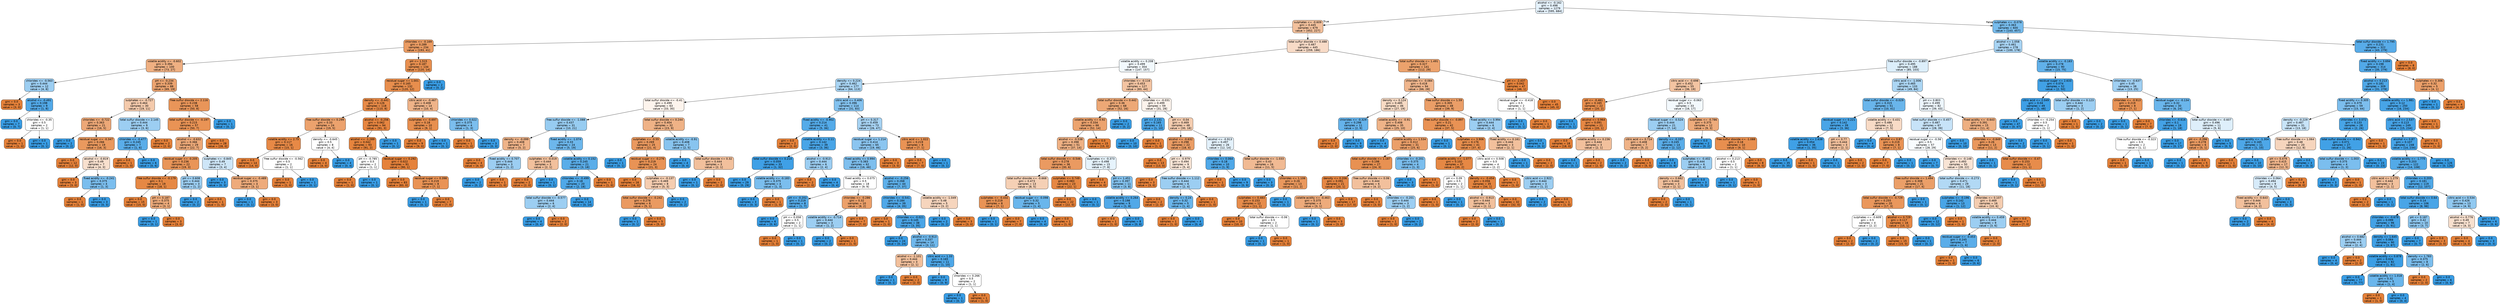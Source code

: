 digraph Tree {
node [shape=box, style="filled, rounded", color="black", fontname=helvetica] ;
edge [fontname=helvetica] ;
0 [label="alcohol <= -0.162\ngini = 0.498\nsamples = 1279\nvalue = [595, 684]", fillcolor="#e5f2fc"] ;
1 [label="sulphates <= -0.609\ngini = 0.445\nsamples = 679\nvalue = [452, 227]", fillcolor="#f2c09c"] ;
0 -> 1 [labeldistance=2.5, labelangle=45, headlabel="True"] ;
2 [label="chlorides <= -0.169\ngini = 0.289\nsamples = 234\nvalue = [193, 41]", fillcolor="#eb9c63"] ;
1 -> 2 ;
3 [label="volatile acidity <= -0.602\ngini = 0.394\nsamples = 100\nvalue = [73, 27]", fillcolor="#efb082"] ;
2 -> 3 ;
4 [label="chlorides <= -0.563\ngini = 0.444\nsamples = 12\nvalue = [4, 8]", fillcolor="#9ccef2"] ;
3 -> 4 ;
5 [label="gini = 0.0\nsamples = 3\nvalue = [3, 0]", fillcolor="#e58139"] ;
4 -> 5 ;
6 [label="alcohol <= -0.491\ngini = 0.198\nsamples = 9\nvalue = [1, 8]", fillcolor="#52a9e8"] ;
4 -> 6 ;
7 [label="gini = 0.0\nsamples = 7\nvalue = [0, 7]", fillcolor="#399de5"] ;
6 -> 7 ;
8 [label="chlorides <= -0.35\ngini = 0.5\nsamples = 2\nvalue = [1, 1]", fillcolor="#ffffff"] ;
6 -> 8 ;
9 [label="gini = 0.0\nsamples = 1\nvalue = [1, 0]", fillcolor="#e58139"] ;
8 -> 9 ;
10 [label="gini = 0.0\nsamples = 1\nvalue = [0, 1]", fillcolor="#399de5"] ;
8 -> 10 ;
11 [label="pH <= -0.234\ngini = 0.339\nsamples = 88\nvalue = [69, 19]", fillcolor="#eca470"] ;
3 -> 11 ;
12 [label="sulphates <= -0.727\ngini = 0.464\nsamples = 30\nvalue = [19, 11]", fillcolor="#f4caac"] ;
11 -> 12 ;
13 [label="chlorides <= -0.722\ngini = 0.363\nsamples = 21\nvalue = [16, 5]", fillcolor="#eda877"] ;
12 -> 13 ;
14 [label="gini = 0.0\nsamples = 2\nvalue = [0, 2]", fillcolor="#399de5"] ;
13 -> 14 ;
15 [label="residual sugar <= -0.347\ngini = 0.266\nsamples = 19\nvalue = [16, 3]", fillcolor="#ea995e"] ;
13 -> 15 ;
16 [label="gini = 0.0\nsamples = 12\nvalue = [12, 0]", fillcolor="#e58139"] ;
15 -> 16 ;
17 [label="alcohol <= -0.819\ngini = 0.49\nsamples = 7\nvalue = [4, 3]", fillcolor="#f8e0ce"] ;
15 -> 17 ;
18 [label="gini = 0.0\nsamples = 3\nvalue = [3, 0]", fillcolor="#e58139"] ;
17 -> 18 ;
19 [label="fixed acidity <= -0.241\ngini = 0.375\nsamples = 4\nvalue = [1, 3]", fillcolor="#7bbeee"] ;
17 -> 19 ;
20 [label="gini = 0.0\nsamples = 1\nvalue = [1, 0]", fillcolor="#e58139"] ;
19 -> 20 ;
21 [label="gini = 0.0\nsamples = 3\nvalue = [0, 3]", fillcolor="#399de5"] ;
19 -> 21 ;
22 [label="total sulfur dioxide <= 2.145\ngini = 0.444\nsamples = 9\nvalue = [3, 6]", fillcolor="#9ccef2"] ;
12 -> 22 ;
23 [label="chlorides <= -0.477\ngini = 0.245\nsamples = 7\nvalue = [1, 6]", fillcolor="#5aade9"] ;
22 -> 23 ;
24 [label="gini = 0.0\nsamples = 1\nvalue = [1, 0]", fillcolor="#e58139"] ;
23 -> 24 ;
25 [label="gini = 0.0\nsamples = 6\nvalue = [0, 6]", fillcolor="#399de5"] ;
23 -> 25 ;
26 [label="gini = 0.0\nsamples = 2\nvalue = [2, 0]", fillcolor="#e58139"] ;
22 -> 26 ;
27 [label="free sulfur dioxide <= 2.116\ngini = 0.238\nsamples = 58\nvalue = [50, 8]", fillcolor="#e99559"] ;
11 -> 27 ;
28 [label="total sulfur dioxide <= -0.197\ngini = 0.215\nsamples = 57\nvalue = [50, 7]", fillcolor="#e99355"] ;
27 -> 28 ;
29 [label="alcohol <= -0.632\ngini = 0.366\nsamples = 29\nvalue = [22, 7]", fillcolor="#eda978"] ;
28 -> 29 ;
30 [label="residual sugar <= -0.205\ngini = 0.236\nsamples = 22\nvalue = [19, 3]", fillcolor="#e99558"] ;
29 -> 30 ;
31 [label="free sulfur dioxide <= -0.179\ngini = 0.1\nsamples = 19\nvalue = [18, 1]", fillcolor="#e68844"] ;
30 -> 31 ;
32 [label="gini = 0.0\nsamples = 15\nvalue = [15, 0]", fillcolor="#e58139"] ;
31 -> 32 ;
33 [label="pH <= 0.187\ngini = 0.375\nsamples = 4\nvalue = [3, 1]", fillcolor="#eeab7b"] ;
31 -> 33 ;
34 [label="gini = 0.0\nsamples = 1\nvalue = [0, 1]", fillcolor="#399de5"] ;
33 -> 34 ;
35 [label="gini = 0.0\nsamples = 3\nvalue = [3, 0]", fillcolor="#e58139"] ;
33 -> 35 ;
36 [label="pH <= 0.608\ngini = 0.444\nsamples = 3\nvalue = [1, 2]", fillcolor="#9ccef2"] ;
30 -> 36 ;
37 [label="gini = 0.0\nsamples = 2\nvalue = [0, 2]", fillcolor="#399de5"] ;
36 -> 37 ;
38 [label="gini = 0.0\nsamples = 1\nvalue = [1, 0]", fillcolor="#e58139"] ;
36 -> 38 ;
39 [label="sulphates <= -0.845\ngini = 0.49\nsamples = 7\nvalue = [3, 4]", fillcolor="#cee6f8"] ;
29 -> 39 ;
40 [label="gini = 0.0\nsamples = 3\nvalue = [0, 3]", fillcolor="#399de5"] ;
39 -> 40 ;
41 [label="residual sugar <= -0.489\ngini = 0.375\nsamples = 4\nvalue = [3, 1]", fillcolor="#eeab7b"] ;
39 -> 41 ;
42 [label="gini = 0.0\nsamples = 1\nvalue = [0, 1]", fillcolor="#399de5"] ;
41 -> 42 ;
43 [label="gini = 0.0\nsamples = 3\nvalue = [3, 0]", fillcolor="#e58139"] ;
41 -> 43 ;
44 [label="gini = 0.0\nsamples = 28\nvalue = [28, 0]", fillcolor="#e58139"] ;
28 -> 44 ;
45 [label="gini = 0.0\nsamples = 1\nvalue = [0, 1]", fillcolor="#399de5"] ;
27 -> 45 ;
46 [label="pH <= 1.515\ngini = 0.187\nsamples = 134\nvalue = [120, 14]", fillcolor="#e89050"] ;
2 -> 46 ;
47 [label="residual sugar <= 1.001\ngini = 0.165\nsamples = 132\nvalue = [120, 12]", fillcolor="#e88e4d"] ;
46 -> 47 ;
48 [label="density <= -0.441\ngini = 0.126\nsamples = 118\nvalue = [110, 8]", fillcolor="#e78a47"] ;
47 -> 48 ;
49 [label="free sulfur dioxide <= 0.299\ngini = 0.33\nsamples = 24\nvalue = [19, 5]", fillcolor="#eca26d"] ;
48 -> 49 ;
50 [label="volatile acidity <= 2.75\ngini = 0.117\nsamples = 16\nvalue = [15, 1]", fillcolor="#e78946"] ;
49 -> 50 ;
51 [label="gini = 0.0\nsamples = 14\nvalue = [14, 0]", fillcolor="#e58139"] ;
50 -> 51 ;
52 [label="free sulfur dioxide <= -0.562\ngini = 0.5\nsamples = 2\nvalue = [1, 1]", fillcolor="#ffffff"] ;
50 -> 52 ;
53 [label="gini = 0.0\nsamples = 1\nvalue = [1, 0]", fillcolor="#e58139"] ;
52 -> 53 ;
54 [label="gini = 0.0\nsamples = 1\nvalue = [0, 1]", fillcolor="#399de5"] ;
52 -> 54 ;
55 [label="density <= -0.645\ngini = 0.5\nsamples = 8\nvalue = [4, 4]", fillcolor="#ffffff"] ;
49 -> 55 ;
56 [label="gini = 0.0\nsamples = 4\nvalue = [4, 0]", fillcolor="#e58139"] ;
55 -> 56 ;
57 [label="gini = 0.0\nsamples = 4\nvalue = [0, 4]", fillcolor="#399de5"] ;
55 -> 57 ;
58 [label="alcohol <= -0.256\ngini = 0.062\nsamples = 94\nvalue = [91, 3]", fillcolor="#e68540"] ;
48 -> 58 ;
59 [label="alcohol <= -1.289\ngini = 0.042\nsamples = 93\nvalue = [91, 2]", fillcolor="#e6843d"] ;
58 -> 59 ;
60 [label="pH <= -0.785\ngini = 0.5\nsamples = 2\nvalue = [1, 1]", fillcolor="#ffffff"] ;
59 -> 60 ;
61 [label="gini = 0.0\nsamples = 1\nvalue = [1, 0]", fillcolor="#e58139"] ;
60 -> 61 ;
62 [label="gini = 0.0\nsamples = 1\nvalue = [0, 1]", fillcolor="#399de5"] ;
60 -> 62 ;
63 [label="residual sugar <= 0.292\ngini = 0.022\nsamples = 91\nvalue = [90, 1]", fillcolor="#e5823b"] ;
59 -> 63 ;
64 [label="gini = 0.0\nsamples = 83\nvalue = [83, 0]", fillcolor="#e58139"] ;
63 -> 64 ;
65 [label="residual sugar <= 0.398\ngini = 0.219\nsamples = 8\nvalue = [7, 1]", fillcolor="#e99355"] ;
63 -> 65 ;
66 [label="gini = 0.0\nsamples = 1\nvalue = [0, 1]", fillcolor="#399de5"] ;
65 -> 66 ;
67 [label="gini = 0.0\nsamples = 7\nvalue = [7, 0]", fillcolor="#e58139"] ;
65 -> 67 ;
68 [label="gini = 0.0\nsamples = 1\nvalue = [0, 1]", fillcolor="#399de5"] ;
58 -> 68 ;
69 [label="citric acid <= -0.467\ngini = 0.408\nsamples = 14\nvalue = [10, 4]", fillcolor="#efb388"] ;
47 -> 69 ;
70 [label="sulphates <= -0.697\ngini = 0.18\nsamples = 10\nvalue = [9, 1]", fillcolor="#e88f4f"] ;
69 -> 70 ;
71 [label="gini = 0.0\nsamples = 9\nvalue = [9, 0]", fillcolor="#e58139"] ;
70 -> 71 ;
72 [label="gini = 0.0\nsamples = 1\nvalue = [0, 1]", fillcolor="#399de5"] ;
70 -> 72 ;
73 [label="chlorides <= 0.022\ngini = 0.375\nsamples = 4\nvalue = [1, 3]", fillcolor="#7bbeee"] ;
69 -> 73 ;
74 [label="gini = 0.0\nsamples = 1\nvalue = [1, 0]", fillcolor="#e58139"] ;
73 -> 74 ;
75 [label="gini = 0.0\nsamples = 3\nvalue = [0, 3]", fillcolor="#399de5"] ;
73 -> 75 ;
76 [label="gini = 0.0\nsamples = 2\nvalue = [0, 2]", fillcolor="#399de5"] ;
46 -> 76 ;
77 [label="total sulfur dioxide <= 0.488\ngini = 0.487\nsamples = 445\nvalue = [259, 186]", fillcolor="#f8dbc7"] ;
1 -> 77 ;
78 [label="volatile acidity <= 0.208\ngini = 0.499\nsamples = 304\nvalue = [147, 157]", fillcolor="#f2f9fd"] ;
77 -> 78 ;
79 [label="density <= 0.224\ngini = 0.462\nsamples = 177\nvalue = [64, 113]", fillcolor="#a9d5f4"] ;
78 -> 79 ;
80 [label="total sulfur dioxide <= -0.41\ngini = 0.499\nsamples = 63\nvalue = [33, 30]", fillcolor="#fdf4ed"] ;
79 -> 80 ;
81 [label="free sulfur dioxide <= -1.088\ngini = 0.437\nsamples = 31\nvalue = [10, 21]", fillcolor="#97ccf1"] ;
80 -> 81 ;
82 [label="density <= -0.099\ngini = 0.408\nsamples = 7\nvalue = [5, 2]", fillcolor="#efb388"] ;
81 -> 82 ;
83 [label="gini = 0.0\nsamples = 4\nvalue = [4, 0]", fillcolor="#e58139"] ;
82 -> 83 ;
84 [label="fixed acidity <= 0.707\ngini = 0.444\nsamples = 3\nvalue = [1, 2]", fillcolor="#9ccef2"] ;
82 -> 84 ;
85 [label="gini = 0.0\nsamples = 2\nvalue = [0, 2]", fillcolor="#399de5"] ;
84 -> 85 ;
86 [label="gini = 0.0\nsamples = 1\nvalue = [1, 0]", fillcolor="#e58139"] ;
84 -> 86 ;
87 [label="fixed acidity <= -1.074\ngini = 0.33\nsamples = 24\nvalue = [5, 19]", fillcolor="#6db7ec"] ;
81 -> 87 ;
88 [label="sulphates <= -0.019\ngini = 0.444\nsamples = 3\nvalue = [2, 1]", fillcolor="#f2c09c"] ;
87 -> 88 ;
89 [label="gini = 0.0\nsamples = 2\nvalue = [2, 0]", fillcolor="#e58139"] ;
88 -> 89 ;
90 [label="gini = 0.0\nsamples = 1\nvalue = [0, 1]", fillcolor="#399de5"] ;
88 -> 90 ;
91 [label="volatile acidity <= 0.152\ngini = 0.245\nsamples = 21\nvalue = [3, 18]", fillcolor="#5aade9"] ;
87 -> 91 ;
92 [label="chlorides <= -0.499\ngini = 0.18\nsamples = 20\nvalue = [2, 18]", fillcolor="#4fa8e8"] ;
91 -> 92 ;
93 [label="total sulfur dioxide <= -0.577\ngini = 0.444\nsamples = 6\nvalue = [2, 4]", fillcolor="#9ccef2"] ;
92 -> 93 ;
94 [label="gini = 0.0\nsamples = 4\nvalue = [0, 4]", fillcolor="#399de5"] ;
93 -> 94 ;
95 [label="gini = 0.0\nsamples = 2\nvalue = [2, 0]", fillcolor="#e58139"] ;
93 -> 95 ;
96 [label="gini = 0.0\nsamples = 14\nvalue = [0, 14]", fillcolor="#399de5"] ;
92 -> 96 ;
97 [label="gini = 0.0\nsamples = 1\nvalue = [1, 0]", fillcolor="#e58139"] ;
91 -> 97 ;
98 [label="total sulfur dioxide <= 0.244\ngini = 0.404\nsamples = 32\nvalue = [23, 9]", fillcolor="#efb286"] ;
80 -> 98 ;
99 [label="sulphates <= -0.55\ngini = 0.269\nsamples = 25\nvalue = [21, 4]", fillcolor="#ea995f"] ;
98 -> 99 ;
100 [label="gini = 0.0\nsamples = 1\nvalue = [0, 1]", fillcolor="#399de5"] ;
99 -> 100 ;
101 [label="residual sugar <= -0.276\ngini = 0.219\nsamples = 24\nvalue = [21, 3]", fillcolor="#e99355"] ;
99 -> 101 ;
102 [label="gini = 0.0\nsamples = 16\nvalue = [16, 0]", fillcolor="#e58139"] ;
101 -> 102 ;
103 [label="sulphates <= -0.137\ngini = 0.469\nsamples = 8\nvalue = [5, 3]", fillcolor="#f5cdb0"] ;
101 -> 103 ;
104 [label="total sulfur dioxide <= -0.242\ngini = 0.278\nsamples = 6\nvalue = [5, 1]", fillcolor="#ea9a61"] ;
103 -> 104 ;
105 [label="gini = 0.0\nsamples = 1\nvalue = [0, 1]", fillcolor="#399de5"] ;
104 -> 105 ;
106 [label="gini = 0.0\nsamples = 5\nvalue = [5, 0]", fillcolor="#e58139"] ;
104 -> 106 ;
107 [label="gini = 0.0\nsamples = 2\nvalue = [0, 2]", fillcolor="#399de5"] ;
103 -> 107 ;
108 [label="volatile acidity <= -0.91\ngini = 0.408\nsamples = 7\nvalue = [2, 5]", fillcolor="#88c4ef"] ;
98 -> 108 ;
109 [label="gini = 0.0\nsamples = 4\nvalue = [0, 4]", fillcolor="#399de5"] ;
108 -> 109 ;
110 [label="total sulfur dioxide <= 0.32\ngini = 0.444\nsamples = 3\nvalue = [2, 1]", fillcolor="#f2c09c"] ;
108 -> 110 ;
111 [label="gini = 0.0\nsamples = 1\nvalue = [0, 1]", fillcolor="#399de5"] ;
110 -> 111 ;
112 [label="gini = 0.0\nsamples = 2\nvalue = [2, 0]", fillcolor="#e58139"] ;
110 -> 112 ;
113 [label="citric acid <= 0.406\ngini = 0.396\nsamples = 114\nvalue = [31, 83]", fillcolor="#83c2ef"] ;
79 -> 113 ;
114 [label="fixed acidity <= -0.902\ngini = 0.214\nsamples = 41\nvalue = [5, 36]", fillcolor="#54abe9"] ;
113 -> 114 ;
115 [label="gini = 0.0\nsamples = 2\nvalue = [2, 0]", fillcolor="#e58139"] ;
114 -> 115 ;
116 [label="volatile acidity <= 0.11\ngini = 0.142\nsamples = 39\nvalue = [3, 36]", fillcolor="#49a5e7"] ;
114 -> 116 ;
117 [label="total sulfur dioxide <= 0.214\ngini = 0.059\nsamples = 33\nvalue = [1, 32]", fillcolor="#3fa0e6"] ;
116 -> 117 ;
118 [label="gini = 0.0\nsamples = 29\nvalue = [0, 29]", fillcolor="#399de5"] ;
117 -> 118 ;
119 [label="volatile acidity <= -0.183\ngini = 0.375\nsamples = 4\nvalue = [1, 3]", fillcolor="#7bbeee"] ;
117 -> 119 ;
120 [label="gini = 0.0\nsamples = 3\nvalue = [0, 3]", fillcolor="#399de5"] ;
119 -> 120 ;
121 [label="gini = 0.0\nsamples = 1\nvalue = [1, 0]", fillcolor="#e58139"] ;
119 -> 121 ;
122 [label="alcohol <= -0.913\ngini = 0.444\nsamples = 6\nvalue = [2, 4]", fillcolor="#9ccef2"] ;
116 -> 122 ;
123 [label="gini = 0.0\nsamples = 2\nvalue = [2, 0]", fillcolor="#e58139"] ;
122 -> 123 ;
124 [label="gini = 0.0\nsamples = 4\nvalue = [0, 4]", fillcolor="#399de5"] ;
122 -> 124 ;
125 [label="pH <= 0.317\ngini = 0.459\nsamples = 73\nvalue = [26, 47]", fillcolor="#a7d3f3"] ;
113 -> 125 ;
126 [label="residual sugar <= 1.214\ngini = 0.414\nsamples = 65\nvalue = [19, 46]", fillcolor="#8bc5f0"] ;
125 -> 126 ;
127 [label="fixed acidity <= 0.994\ngini = 0.383\nsamples = 62\nvalue = [16, 46]", fillcolor="#7ebfee"] ;
126 -> 127 ;
128 [label="fixed acidity <= 0.075\ngini = 0.5\nsamples = 18\nvalue = [9, 9]", fillcolor="#ffffff"] ;
127 -> 128 ;
129 [label="pH <= -0.202\ngini = 0.219\nsamples = 8\nvalue = [1, 7]", fillcolor="#55abe9"] ;
128 -> 129 ;
130 [label="gini = 0.0\nsamples = 6\nvalue = [0, 6]", fillcolor="#399de5"] ;
129 -> 130 ;
131 [label="pH <= 0.058\ngini = 0.5\nsamples = 2\nvalue = [1, 1]", fillcolor="#ffffff"] ;
129 -> 131 ;
132 [label="gini = 0.0\nsamples = 1\nvalue = [1, 0]", fillcolor="#e58139"] ;
131 -> 132 ;
133 [label="gini = 0.0\nsamples = 1\nvalue = [0, 1]", fillcolor="#399de5"] ;
131 -> 133 ;
134 [label="chlorides <= -0.286\ngini = 0.32\nsamples = 10\nvalue = [8, 2]", fillcolor="#eca06a"] ;
128 -> 134 ;
135 [label="volatile acidity <= -0.714\ngini = 0.444\nsamples = 3\nvalue = [1, 2]", fillcolor="#9ccef2"] ;
134 -> 135 ;
136 [label="gini = 0.0\nsamples = 2\nvalue = [0, 2]", fillcolor="#399de5"] ;
135 -> 136 ;
137 [label="gini = 0.0\nsamples = 1\nvalue = [1, 0]", fillcolor="#e58139"] ;
135 -> 137 ;
138 [label="gini = 0.0\nsamples = 7\nvalue = [7, 0]", fillcolor="#e58139"] ;
134 -> 138 ;
139 [label="alcohol <= -0.256\ngini = 0.268\nsamples = 44\nvalue = [7, 37]", fillcolor="#5eb0ea"] ;
127 -> 139 ;
140 [label="chlorides <= -0.541\ngini = 0.184\nsamples = 39\nvalue = [4, 35]", fillcolor="#50a8e8"] ;
139 -> 140 ;
141 [label="gini = 0.0\nsamples = 1\nvalue = [1, 0]", fillcolor="#e58139"] ;
140 -> 141 ;
142 [label="chlorides <= -0.021\ngini = 0.145\nsamples = 38\nvalue = [3, 35]", fillcolor="#4aa5e7"] ;
140 -> 142 ;
143 [label="gini = 0.0\nsamples = 24\nvalue = [0, 24]", fillcolor="#399de5"] ;
142 -> 143 ;
144 [label="alcohol <= -0.913\ngini = 0.337\nsamples = 14\nvalue = [3, 11]", fillcolor="#6fb8ec"] ;
142 -> 144 ;
145 [label="alcohol <= -1.101\ngini = 0.444\nsamples = 3\nvalue = [2, 1]", fillcolor="#f2c09c"] ;
144 -> 145 ;
146 [label="gini = 0.0\nsamples = 1\nvalue = [0, 1]", fillcolor="#399de5"] ;
145 -> 146 ;
147 [label="gini = 0.0\nsamples = 2\nvalue = [2, 0]", fillcolor="#e58139"] ;
145 -> 147 ;
148 [label="citric acid <= 1.33\ngini = 0.165\nsamples = 11\nvalue = [1, 10]", fillcolor="#4da7e8"] ;
144 -> 148 ;
149 [label="gini = 0.0\nsamples = 9\nvalue = [0, 9]", fillcolor="#399de5"] ;
148 -> 149 ;
150 [label="chlorides <= 0.266\ngini = 0.5\nsamples = 2\nvalue = [1, 1]", fillcolor="#ffffff"] ;
148 -> 150 ;
151 [label="gini = 0.0\nsamples = 1\nvalue = [0, 1]", fillcolor="#399de5"] ;
150 -> 151 ;
152 [label="gini = 0.0\nsamples = 1\nvalue = [1, 0]", fillcolor="#e58139"] ;
150 -> 152 ;
153 [label="volatile acidity <= -1.049\ngini = 0.48\nsamples = 5\nvalue = [3, 2]", fillcolor="#f6d5bd"] ;
139 -> 153 ;
154 [label="gini = 0.0\nsamples = 2\nvalue = [0, 2]", fillcolor="#399de5"] ;
153 -> 154 ;
155 [label="gini = 0.0\nsamples = 3\nvalue = [3, 0]", fillcolor="#e58139"] ;
153 -> 155 ;
156 [label="gini = 0.0\nsamples = 3\nvalue = [3, 0]", fillcolor="#e58139"] ;
126 -> 156 ;
157 [label="citric acid <= 1.022\ngini = 0.219\nsamples = 8\nvalue = [7, 1]", fillcolor="#e99355"] ;
125 -> 157 ;
158 [label="gini = 0.0\nsamples = 7\nvalue = [7, 0]", fillcolor="#e58139"] ;
157 -> 158 ;
159 [label="gini = 0.0\nsamples = 1\nvalue = [0, 1]", fillcolor="#399de5"] ;
157 -> 159 ;
160 [label="chlorides <= -0.116\ngini = 0.453\nsamples = 127\nvalue = [83, 44]", fillcolor="#f3c4a2"] ;
78 -> 160 ;
161 [label="total sulfur dioxide <= 0.442\ngini = 0.36\nsamples = 68\nvalue = [52, 16]", fillcolor="#eda876"] ;
160 -> 161 ;
162 [label="volatile acidity <= 0.92\ngini = 0.334\nsamples = 66\nvalue = [52, 14]", fillcolor="#eca36e"] ;
161 -> 162 ;
163 [label="alcohol <= -0.538\ngini = 0.398\nsamples = 51\nvalue = [37, 14]", fillcolor="#efb184"] ;
162 -> 163 ;
164 [label="total sulfur dioxide <= -0.546\ngini = 0.278\nsamples = 36\nvalue = [30, 6]", fillcolor="#ea9a61"] ;
163 -> 164 ;
165 [label="total sulfur dioxide <= -0.668\ngini = 0.473\nsamples = 13\nvalue = [8, 5]", fillcolor="#f5d0b5"] ;
164 -> 165 ;
166 [label="sulphates <= -0.432\ngini = 0.219\nsamples = 8\nvalue = [7, 1]", fillcolor="#e99355"] ;
165 -> 166 ;
167 [label="gini = 0.0\nsamples = 1\nvalue = [0, 1]", fillcolor="#399de5"] ;
166 -> 167 ;
168 [label="gini = 0.0\nsamples = 7\nvalue = [7, 0]", fillcolor="#e58139"] ;
166 -> 168 ;
169 [label="residual sugar <= -0.098\ngini = 0.32\nsamples = 5\nvalue = [1, 4]", fillcolor="#6ab6ec"] ;
165 -> 169 ;
170 [label="gini = 0.0\nsamples = 4\nvalue = [0, 4]", fillcolor="#399de5"] ;
169 -> 170 ;
171 [label="gini = 0.0\nsamples = 1\nvalue = [1, 0]", fillcolor="#e58139"] ;
169 -> 171 ;
172 [label="sulphates <= 0.749\ngini = 0.083\nsamples = 23\nvalue = [22, 1]", fillcolor="#e68742"] ;
164 -> 172 ;
173 [label="gini = 0.0\nsamples = 22\nvalue = [22, 0]", fillcolor="#e58139"] ;
172 -> 173 ;
174 [label="gini = 0.0\nsamples = 1\nvalue = [0, 1]", fillcolor="#399de5"] ;
172 -> 174 ;
175 [label="sulphates <= -0.373\ngini = 0.498\nsamples = 15\nvalue = [7, 8]", fillcolor="#e6f3fc"] ;
163 -> 175 ;
176 [label="gini = 0.0\nsamples = 4\nvalue = [4, 0]", fillcolor="#e58139"] ;
175 -> 176 ;
177 [label="pH <= 1.451\ngini = 0.397\nsamples = 11\nvalue = [3, 8]", fillcolor="#83c2ef"] ;
175 -> 177 ;
178 [label="volatile acidity <= 0.264\ngini = 0.198\nsamples = 9\nvalue = [1, 8]", fillcolor="#52a9e8"] ;
177 -> 178 ;
179 [label="gini = 0.0\nsamples = 1\nvalue = [1, 0]", fillcolor="#e58139"] ;
178 -> 179 ;
180 [label="gini = 0.0\nsamples = 8\nvalue = [0, 8]", fillcolor="#399de5"] ;
178 -> 180 ;
181 [label="gini = 0.0\nsamples = 2\nvalue = [2, 0]", fillcolor="#e58139"] ;
177 -> 181 ;
182 [label="gini = 0.0\nsamples = 15\nvalue = [15, 0]", fillcolor="#e58139"] ;
162 -> 182 ;
183 [label="gini = 0.0\nsamples = 2\nvalue = [0, 2]", fillcolor="#399de5"] ;
161 -> 183 ;
184 [label="chlorides <= -0.031\ngini = 0.499\nsamples = 59\nvalue = [31, 28]", fillcolor="#fcf3ec"] ;
160 -> 184 ;
185 [label="pH <= 2.131\ngini = 0.165\nsamples = 11\nvalue = [1, 10]", fillcolor="#4da7e8"] ;
184 -> 185 ;
186 [label="gini = 0.0\nsamples = 10\nvalue = [0, 10]", fillcolor="#399de5"] ;
185 -> 186 ;
187 [label="gini = 0.0\nsamples = 1\nvalue = [1, 0]", fillcolor="#e58139"] ;
185 -> 187 ;
188 [label="pH <= -0.04\ngini = 0.469\nsamples = 48\nvalue = [30, 18]", fillcolor="#f5cdb0"] ;
184 -> 188 ;
189 [label="alcohol <= -0.632\ngini = 0.298\nsamples = 22\nvalue = [18, 4]", fillcolor="#eb9d65"] ;
188 -> 189 ;
190 [label="gini = 0.0\nsamples = 13\nvalue = [13, 0]", fillcolor="#e58139"] ;
189 -> 190 ;
191 [label="pH <= -0.979\ngini = 0.494\nsamples = 9\nvalue = [5, 4]", fillcolor="#fae6d7"] ;
189 -> 191 ;
192 [label="gini = 0.0\nsamples = 3\nvalue = [3, 0]", fillcolor="#e58139"] ;
191 -> 192 ;
193 [label="free sulfur dioxide <= 1.112\ngini = 0.444\nsamples = 6\nvalue = [2, 4]", fillcolor="#9ccef2"] ;
191 -> 193 ;
194 [label="density <= 0.24\ngini = 0.32\nsamples = 5\nvalue = [1, 4]", fillcolor="#6ab6ec"] ;
193 -> 194 ;
195 [label="gini = 0.0\nsamples = 1\nvalue = [1, 0]", fillcolor="#e58139"] ;
194 -> 195 ;
196 [label="gini = 0.0\nsamples = 4\nvalue = [0, 4]", fillcolor="#399de5"] ;
194 -> 196 ;
197 [label="gini = 0.0\nsamples = 1\nvalue = [1, 0]", fillcolor="#e58139"] ;
193 -> 197 ;
198 [label="alcohol <= -0.913\ngini = 0.497\nsamples = 26\nvalue = [12, 14]", fillcolor="#e3f1fb"] ;
188 -> 198 ;
199 [label="chlorides <= 0.064\ngini = 0.18\nsamples = 10\nvalue = [1, 9]", fillcolor="#4fa8e8"] ;
198 -> 199 ;
200 [label="gini = 0.0\nsamples = 1\nvalue = [1, 0]", fillcolor="#e58139"] ;
199 -> 200 ;
201 [label="gini = 0.0\nsamples = 9\nvalue = [0, 9]", fillcolor="#399de5"] ;
199 -> 201 ;
202 [label="total sulfur dioxide <= -1.033\ngini = 0.43\nsamples = 16\nvalue = [11, 5]", fillcolor="#f1ba93"] ;
198 -> 202 ;
203 [label="gini = 0.0\nsamples = 3\nvalue = [0, 3]", fillcolor="#399de5"] ;
202 -> 203 ;
204 [label="chlorides <= 1.106\ngini = 0.26\nsamples = 13\nvalue = [11, 2]", fillcolor="#ea985d"] ;
202 -> 204 ;
205 [label="sulphates <= 0.483\ngini = 0.153\nsamples = 12\nvalue = [11, 1]", fillcolor="#e78c4b"] ;
204 -> 205 ;
206 [label="gini = 0.0\nsamples = 10\nvalue = [10, 0]", fillcolor="#e58139"] ;
205 -> 206 ;
207 [label="total sulfur dioxide <= -0.06\ngini = 0.5\nsamples = 2\nvalue = [1, 1]", fillcolor="#ffffff"] ;
205 -> 207 ;
208 [label="gini = 0.0\nsamples = 1\nvalue = [0, 1]", fillcolor="#399de5"] ;
207 -> 208 ;
209 [label="gini = 0.0\nsamples = 1\nvalue = [1, 0]", fillcolor="#e58139"] ;
207 -> 209 ;
210 [label="gini = 0.0\nsamples = 1\nvalue = [0, 1]", fillcolor="#399de5"] ;
204 -> 210 ;
211 [label="total sulfur dioxide <= 1.491\ngini = 0.327\nsamples = 141\nvalue = [112, 29]", fillcolor="#eca26c"] ;
77 -> 211 ;
212 [label="chlorides <= -0.084\ngini = 0.418\nsamples = 94\nvalue = [66, 28]", fillcolor="#f0b68d"] ;
211 -> 212 ;
213 [label="density <= 0.124\ngini = 0.485\nsamples = 46\nvalue = [27, 19]", fillcolor="#f7dac4"] ;
212 -> 213 ;
214 [label="chlorides <= -0.329\ngini = 0.298\nsamples = 11\nvalue = [2, 9]", fillcolor="#65b3eb"] ;
213 -> 214 ;
215 [label="gini = 0.0\nsamples = 2\nvalue = [2, 0]", fillcolor="#e58139"] ;
214 -> 215 ;
216 [label="gini = 0.0\nsamples = 9\nvalue = [0, 9]", fillcolor="#399de5"] ;
214 -> 216 ;
217 [label="volatile acidity <= -0.91\ngini = 0.408\nsamples = 35\nvalue = [25, 10]", fillcolor="#efb388"] ;
213 -> 217 ;
218 [label="gini = 0.0\nsamples = 4\nvalue = [0, 4]", fillcolor="#399de5"] ;
217 -> 218 ;
219 [label="volatile acidity <= 1.534\ngini = 0.312\nsamples = 31\nvalue = [25, 6]", fillcolor="#eb9f69"] ;
217 -> 219 ;
220 [label="total sulfur dioxide <= 1.187\ngini = 0.198\nsamples = 27\nvalue = [24, 3]", fillcolor="#e89152"] ;
219 -> 220 ;
221 [label="density <= 0.206\ngini = 0.091\nsamples = 21\nvalue = [20, 1]", fillcolor="#e68743"] ;
220 -> 221 ;
222 [label="volatile acidity <= -0.463\ngini = 0.375\nsamples = 4\nvalue = [3, 1]", fillcolor="#eeab7b"] ;
221 -> 222 ;
223 [label="gini = 0.0\nsamples = 1\nvalue = [0, 1]", fillcolor="#399de5"] ;
222 -> 223 ;
224 [label="gini = 0.0\nsamples = 3\nvalue = [3, 0]", fillcolor="#e58139"] ;
222 -> 224 ;
225 [label="gini = 0.0\nsamples = 17\nvalue = [17, 0]", fillcolor="#e58139"] ;
221 -> 225 ;
226 [label="free sulfur dioxide <= 0.06\ngini = 0.444\nsamples = 6\nvalue = [4, 2]", fillcolor="#f2c09c"] ;
220 -> 226 ;
227 [label="gini = 0.0\nsamples = 3\nvalue = [3, 0]", fillcolor="#e58139"] ;
226 -> 227 ;
228 [label="chlorides <= -0.201\ngini = 0.444\nsamples = 3\nvalue = [1, 2]", fillcolor="#9ccef2"] ;
226 -> 228 ;
229 [label="gini = 0.0\nsamples = 1\nvalue = [1, 0]", fillcolor="#e58139"] ;
228 -> 229 ;
230 [label="gini = 0.0\nsamples = 2\nvalue = [0, 2]", fillcolor="#399de5"] ;
228 -> 230 ;
231 [label="chlorides <= -0.201\ngini = 0.375\nsamples = 4\nvalue = [1, 3]", fillcolor="#7bbeee"] ;
219 -> 231 ;
232 [label="gini = 0.0\nsamples = 3\nvalue = [0, 3]", fillcolor="#399de5"] ;
231 -> 232 ;
233 [label="gini = 0.0\nsamples = 1\nvalue = [1, 0]", fillcolor="#e58139"] ;
231 -> 233 ;
234 [label="free sulfur dioxide <= 1.59\ngini = 0.305\nsamples = 48\nvalue = [39, 9]", fillcolor="#eb9e67"] ;
212 -> 234 ;
235 [label="free sulfur dioxide <= -0.897\ngini = 0.21\nsamples = 42\nvalue = [37, 5]", fillcolor="#e99254"] ;
234 -> 235 ;
236 [label="gini = 0.0\nsamples = 1\nvalue = [0, 1]", fillcolor="#399de5"] ;
235 -> 236 ;
237 [label="sulphates <= 3.906\ngini = 0.176\nsamples = 41\nvalue = [37, 4]", fillcolor="#e88f4e"] ;
235 -> 237 ;
238 [label="volatile acidity <= -1.077\ngini = 0.102\nsamples = 37\nvalue = [35, 2]", fillcolor="#e68844"] ;
237 -> 238 ;
239 [label="pH <= 0.09\ngini = 0.5\nsamples = 2\nvalue = [1, 1]", fillcolor="#ffffff"] ;
238 -> 239 ;
240 [label="gini = 0.0\nsamples = 1\nvalue = [1, 0]", fillcolor="#e58139"] ;
239 -> 240 ;
241 [label="gini = 0.0\nsamples = 1\nvalue = [0, 1]", fillcolor="#399de5"] ;
239 -> 241 ;
242 [label="density <= -0.454\ngini = 0.056\nsamples = 35\nvalue = [34, 1]", fillcolor="#e6853f"] ;
238 -> 242 ;
243 [label="alcohol <= -0.913\ngini = 0.444\nsamples = 3\nvalue = [2, 1]", fillcolor="#f2c09c"] ;
242 -> 243 ;
244 [label="gini = 0.0\nsamples = 2\nvalue = [2, 0]", fillcolor="#e58139"] ;
243 -> 244 ;
245 [label="gini = 0.0\nsamples = 1\nvalue = [0, 1]", fillcolor="#399de5"] ;
243 -> 245 ;
246 [label="gini = 0.0\nsamples = 32\nvalue = [32, 0]", fillcolor="#e58139"] ;
242 -> 246 ;
247 [label="citric acid <= 0.508\ngini = 0.5\nsamples = 4\nvalue = [2, 2]", fillcolor="#ffffff"] ;
237 -> 247 ;
248 [label="gini = 0.0\nsamples = 1\nvalue = [1, 0]", fillcolor="#e58139"] ;
247 -> 248 ;
249 [label="citric acid <= 2.922\ngini = 0.444\nsamples = 3\nvalue = [1, 2]", fillcolor="#9ccef2"] ;
247 -> 249 ;
250 [label="gini = 0.0\nsamples = 2\nvalue = [0, 2]", fillcolor="#399de5"] ;
249 -> 250 ;
251 [label="gini = 0.0\nsamples = 1\nvalue = [1, 0]", fillcolor="#e58139"] ;
249 -> 251 ;
252 [label="fixed acidity <= 0.994\ngini = 0.444\nsamples = 6\nvalue = [2, 4]", fillcolor="#9ccef2"] ;
234 -> 252 ;
253 [label="fixed acidity <= 0.161\ngini = 0.444\nsamples = 3\nvalue = [2, 1]", fillcolor="#f2c09c"] ;
252 -> 253 ;
254 [label="gini = 0.0\nsamples = 1\nvalue = [0, 1]", fillcolor="#399de5"] ;
253 -> 254 ;
255 [label="gini = 0.0\nsamples = 2\nvalue = [2, 0]", fillcolor="#e58139"] ;
253 -> 255 ;
256 [label="gini = 0.0\nsamples = 3\nvalue = [0, 3]", fillcolor="#399de5"] ;
252 -> 256 ;
257 [label="pH <= -2.437\ngini = 0.042\nsamples = 47\nvalue = [46, 1]", fillcolor="#e6843d"] ;
211 -> 257 ;
258 [label="residual sugar <= -0.418\ngini = 0.5\nsamples = 2\nvalue = [1, 1]", fillcolor="#ffffff"] ;
257 -> 258 ;
259 [label="gini = 0.0\nsamples = 1\nvalue = [0, 1]", fillcolor="#399de5"] ;
258 -> 259 ;
260 [label="gini = 0.0\nsamples = 1\nvalue = [1, 0]", fillcolor="#e58139"] ;
258 -> 260 ;
261 [label="gini = 0.0\nsamples = 45\nvalue = [45, 0]", fillcolor="#e58139"] ;
257 -> 261 ;
262 [label="sulphates <= -0.078\ngini = 0.363\nsamples = 600\nvalue = [143, 457]", fillcolor="#77bced"] ;
0 -> 262 [labeldistance=2.5, labelangle=-45, headlabel="False"] ;
263 [label="alcohol <= 1.058\ngini = 0.461\nsamples = 278\nvalue = [100, 178]", fillcolor="#a8d4f4"] ;
262 -> 263 ;
264 [label="free sulfur dioxide <= -0.897\ngini = 0.495\nsamples = 188\nvalue = [85, 103]", fillcolor="#dceefa"] ;
263 -> 264 ;
265 [label="citric acid <= -0.698\ngini = 0.452\nsamples = 55\nvalue = [36, 19]", fillcolor="#f3c4a2"] ;
264 -> 265 ;
266 [label="pH <= -0.461\ngini = 0.165\nsamples = 22\nvalue = [20, 2]", fillcolor="#e88e4d"] ;
265 -> 266 ;
267 [label="gini = 0.0\nsamples = 1\nvalue = [0, 1]", fillcolor="#399de5"] ;
266 -> 267 ;
268 [label="alcohol <= 0.964\ngini = 0.091\nsamples = 21\nvalue = [20, 1]", fillcolor="#e68743"] ;
266 -> 268 ;
269 [label="gini = 0.0\nsamples = 18\nvalue = [18, 0]", fillcolor="#e58139"] ;
268 -> 269 ;
270 [label="volatile acidity <= 0.236\ngini = 0.444\nsamples = 3\nvalue = [2, 1]", fillcolor="#f2c09c"] ;
268 -> 270 ;
271 [label="gini = 0.0\nsamples = 1\nvalue = [0, 1]", fillcolor="#399de5"] ;
270 -> 271 ;
272 [label="gini = 0.0\nsamples = 2\nvalue = [2, 0]", fillcolor="#e58139"] ;
270 -> 272 ;
273 [label="residual sugar <= -0.063\ngini = 0.5\nsamples = 33\nvalue = [16, 17]", fillcolor="#f3f9fd"] ;
265 -> 273 ;
274 [label="residual sugar <= -0.524\ngini = 0.444\nsamples = 21\nvalue = [7, 14]", fillcolor="#9ccef2"] ;
273 -> 274 ;
275 [label="citric acid <= 0.714\ngini = 0.408\nsamples = 7\nvalue = [5, 2]", fillcolor="#efb388"] ;
274 -> 275 ;
276 [label="gini = 0.0\nsamples = 2\nvalue = [0, 2]", fillcolor="#399de5"] ;
275 -> 276 ;
277 [label="gini = 0.0\nsamples = 5\nvalue = [5, 0]", fillcolor="#e58139"] ;
275 -> 277 ;
278 [label="density <= -0.337\ngini = 0.245\nsamples = 14\nvalue = [2, 12]", fillcolor="#5aade9"] ;
274 -> 278 ;
279 [label="gini = 0.0\nsamples = 8\nvalue = [0, 8]", fillcolor="#399de5"] ;
278 -> 279 ;
280 [label="sulphates <= -0.402\ngini = 0.444\nsamples = 6\nvalue = [2, 4]", fillcolor="#9ccef2"] ;
278 -> 280 ;
281 [label="density <= 0.662\ngini = 0.444\nsamples = 3\nvalue = [2, 1]", fillcolor="#f2c09c"] ;
280 -> 281 ;
282 [label="gini = 0.0\nsamples = 2\nvalue = [2, 0]", fillcolor="#e58139"] ;
281 -> 282 ;
283 [label="gini = 0.0\nsamples = 1\nvalue = [0, 1]", fillcolor="#399de5"] ;
281 -> 283 ;
284 [label="gini = 0.0\nsamples = 3\nvalue = [0, 3]", fillcolor="#399de5"] ;
280 -> 284 ;
285 [label="sulphates <= -0.786\ngini = 0.375\nsamples = 12\nvalue = [9, 3]", fillcolor="#eeab7b"] ;
273 -> 285 ;
286 [label="gini = 0.0\nsamples = 2\nvalue = [0, 2]", fillcolor="#399de5"] ;
285 -> 286 ;
287 [label="free sulfur dioxide <= -1.088\ngini = 0.18\nsamples = 10\nvalue = [9, 1]", fillcolor="#e88f4f"] ;
285 -> 287 ;
288 [label="alcohol <= 0.213\ngini = 0.5\nsamples = 2\nvalue = [1, 1]", fillcolor="#ffffff"] ;
287 -> 288 ;
289 [label="gini = 0.0\nsamples = 1\nvalue = [0, 1]", fillcolor="#399de5"] ;
288 -> 289 ;
290 [label="gini = 0.0\nsamples = 1\nvalue = [1, 0]", fillcolor="#e58139"] ;
288 -> 290 ;
291 [label="gini = 0.0\nsamples = 8\nvalue = [8, 0]", fillcolor="#e58139"] ;
287 -> 291 ;
292 [label="citric acid <= -1.006\ngini = 0.465\nsamples = 133\nvalue = [49, 84]", fillcolor="#acd6f4"] ;
264 -> 292 ;
293 [label="total sulfur dioxide <= -0.029\ngini = 0.315\nsamples = 51\nvalue = [10, 41]", fillcolor="#69b5eb"] ;
292 -> 293 ;
294 [label="residual sugar <= 0.221\ngini = 0.142\nsamples = 39\nvalue = [3, 36]", fillcolor="#49a5e7"] ;
293 -> 294 ;
295 [label="volatile acidity <= 2.638\ngini = 0.054\nsamples = 36\nvalue = [1, 35]", fillcolor="#3fa0e6"] ;
294 -> 295 ;
296 [label="gini = 0.0\nsamples = 35\nvalue = [0, 35]", fillcolor="#399de5"] ;
295 -> 296 ;
297 [label="gini = 0.0\nsamples = 1\nvalue = [1, 0]", fillcolor="#e58139"] ;
295 -> 297 ;
298 [label="pH <= 0.77\ngini = 0.444\nsamples = 3\nvalue = [2, 1]", fillcolor="#f2c09c"] ;
294 -> 298 ;
299 [label="gini = 0.0\nsamples = 1\nvalue = [0, 1]", fillcolor="#399de5"] ;
298 -> 299 ;
300 [label="gini = 0.0\nsamples = 2\nvalue = [2, 0]", fillcolor="#e58139"] ;
298 -> 300 ;
301 [label="volatile acidity <= 0.431\ngini = 0.486\nsamples = 12\nvalue = [7, 5]", fillcolor="#f8dbc6"] ;
293 -> 301 ;
302 [label="gini = 0.0\nsamples = 4\nvalue = [0, 4]", fillcolor="#399de5"] ;
301 -> 302 ;
303 [label="alcohol <= 0.87\ngini = 0.219\nsamples = 8\nvalue = [7, 1]", fillcolor="#e99355"] ;
301 -> 303 ;
304 [label="gini = 0.0\nsamples = 7\nvalue = [7, 0]", fillcolor="#e58139"] ;
303 -> 304 ;
305 [label="gini = 0.0\nsamples = 1\nvalue = [0, 1]", fillcolor="#399de5"] ;
303 -> 305 ;
306 [label="pH <= 0.803\ngini = 0.499\nsamples = 82\nvalue = [39, 43]", fillcolor="#edf6fd"] ;
292 -> 306 ;
307 [label="total sulfur dioxide <= 0.457\ngini = 0.487\nsamples = 67\nvalue = [28, 39]", fillcolor="#c7e3f8"] ;
306 -> 307 ;
308 [label="residual sugar <= -0.56\ngini = 0.5\nsamples = 57\nvalue = [28, 29]", fillcolor="#f8fcfe"] ;
307 -> 308 ;
309 [label="gini = 0.0\nsamples = 7\nvalue = [0, 7]", fillcolor="#399de5"] ;
308 -> 309 ;
310 [label="chlorides <= -0.148\ngini = 0.493\nsamples = 50\nvalue = [28, 22]", fillcolor="#f9e4d5"] ;
308 -> 310 ;
311 [label="free sulfur dioxide <= 1.494\ngini = 0.308\nsamples = 21\nvalue = [17, 4]", fillcolor="#eb9f68"] ;
310 -> 311 ;
312 [label="total sulfur dioxide <= -0.729\ngini = 0.255\nsamples = 20\nvalue = [17, 3]", fillcolor="#ea975c"] ;
311 -> 312 ;
313 [label="sulphates <= -0.609\ngini = 0.5\nsamples = 4\nvalue = [2, 2]", fillcolor="#ffffff"] ;
312 -> 313 ;
314 [label="gini = 0.0\nsamples = 2\nvalue = [2, 0]", fillcolor="#e58139"] ;
313 -> 314 ;
315 [label="gini = 0.0\nsamples = 2\nvalue = [0, 2]", fillcolor="#399de5"] ;
313 -> 315 ;
316 [label="alcohol <= 0.729\ngini = 0.117\nsamples = 16\nvalue = [15, 1]", fillcolor="#e78946"] ;
312 -> 316 ;
317 [label="gini = 0.0\nsamples = 15\nvalue = [15, 0]", fillcolor="#e58139"] ;
316 -> 317 ;
318 [label="gini = 0.0\nsamples = 1\nvalue = [0, 1]", fillcolor="#399de5"] ;
316 -> 318 ;
319 [label="gini = 0.0\nsamples = 1\nvalue = [0, 1]", fillcolor="#399de5"] ;
311 -> 319 ;
320 [label="total sulfur dioxide <= -0.273\ngini = 0.471\nsamples = 29\nvalue = [11, 18]", fillcolor="#b2d9f5"] ;
310 -> 320 ;
321 [label="sulphates <= -0.196\ngini = 0.142\nsamples = 13\nvalue = [1, 12]", fillcolor="#49a5e7"] ;
320 -> 321 ;
322 [label="gini = 0.0\nsamples = 12\nvalue = [0, 12]", fillcolor="#399de5"] ;
321 -> 322 ;
323 [label="gini = 0.0\nsamples = 1\nvalue = [1, 0]", fillcolor="#e58139"] ;
321 -> 323 ;
324 [label="chlorides <= 0.107\ngini = 0.469\nsamples = 16\nvalue = [10, 6]", fillcolor="#f5cdb0"] ;
320 -> 324 ;
325 [label="volatile acidity <= 0.459\ngini = 0.444\nsamples = 9\nvalue = [3, 6]", fillcolor="#9ccef2"] ;
324 -> 325 ;
326 [label="residual sugar <= -0.453\ngini = 0.245\nsamples = 7\nvalue = [1, 6]", fillcolor="#5aade9"] ;
325 -> 326 ;
327 [label="gini = 0.0\nsamples = 1\nvalue = [1, 0]", fillcolor="#e58139"] ;
326 -> 327 ;
328 [label="gini = 0.0\nsamples = 6\nvalue = [0, 6]", fillcolor="#399de5"] ;
326 -> 328 ;
329 [label="gini = 0.0\nsamples = 2\nvalue = [2, 0]", fillcolor="#e58139"] ;
325 -> 329 ;
330 [label="gini = 0.0\nsamples = 7\nvalue = [7, 0]", fillcolor="#e58139"] ;
324 -> 330 ;
331 [label="gini = 0.0\nsamples = 10\nvalue = [0, 10]", fillcolor="#399de5"] ;
307 -> 331 ;
332 [label="fixed acidity <= -0.643\ngini = 0.391\nsamples = 15\nvalue = [11, 4]", fillcolor="#eeaf81"] ;
306 -> 332 ;
333 [label="chlorides <= -0.849\ngini = 0.26\nsamples = 13\nvalue = [11, 2]", fillcolor="#ea985d"] ;
332 -> 333 ;
334 [label="gini = 0.0\nsamples = 1\nvalue = [0, 1]", fillcolor="#399de5"] ;
333 -> 334 ;
335 [label="total sulfur dioxide <= -0.47\ngini = 0.153\nsamples = 12\nvalue = [11, 1]", fillcolor="#e78c4b"] ;
333 -> 335 ;
336 [label="gini = 0.0\nsamples = 1\nvalue = [0, 1]", fillcolor="#399de5"] ;
335 -> 336 ;
337 [label="gini = 0.0\nsamples = 11\nvalue = [11, 0]", fillcolor="#e58139"] ;
335 -> 337 ;
338 [label="gini = 0.0\nsamples = 2\nvalue = [0, 2]", fillcolor="#399de5"] ;
332 -> 338 ;
339 [label="volatile acidity <= -0.183\ngini = 0.278\nsamples = 90\nvalue = [15, 75]", fillcolor="#61b1ea"] ;
263 -> 339 ;
340 [label="residual sugar <= 2.633\ngini = 0.074\nsamples = 52\nvalue = [2, 50]", fillcolor="#41a1e6"] ;
339 -> 340 ;
341 [label="citric acid <= 2.049\ngini = 0.04\nsamples = 49\nvalue = [1, 48]", fillcolor="#3d9fe6"] ;
340 -> 341 ;
342 [label="gini = 0.0\nsamples = 47\nvalue = [0, 47]", fillcolor="#399de5"] ;
341 -> 342 ;
343 [label="chlorides <= -0.254\ngini = 0.5\nsamples = 2\nvalue = [1, 1]", fillcolor="#ffffff"] ;
341 -> 343 ;
344 [label="gini = 0.0\nsamples = 1\nvalue = [0, 1]", fillcolor="#399de5"] ;
343 -> 344 ;
345 [label="gini = 0.0\nsamples = 1\nvalue = [1, 0]", fillcolor="#e58139"] ;
343 -> 345 ;
346 [label="total sulfur dioxide <= 0.123\ngini = 0.444\nsamples = 3\nvalue = [1, 2]", fillcolor="#9ccef2"] ;
340 -> 346 ;
347 [label="gini = 0.0\nsamples = 1\nvalue = [1, 0]", fillcolor="#e58139"] ;
346 -> 347 ;
348 [label="gini = 0.0\nsamples = 2\nvalue = [0, 2]", fillcolor="#399de5"] ;
346 -> 348 ;
349 [label="chlorides <= -0.637\ngini = 0.45\nsamples = 38\nvalue = [13, 25]", fillcolor="#a0d0f3"] ;
339 -> 349 ;
350 [label="chlorides <= -0.913\ngini = 0.219\nsamples = 8\nvalue = [7, 1]", fillcolor="#e99355"] ;
349 -> 350 ;
351 [label="gini = 0.0\nsamples = 1\nvalue = [0, 1]", fillcolor="#399de5"] ;
350 -> 351 ;
352 [label="gini = 0.0\nsamples = 7\nvalue = [7, 0]", fillcolor="#e58139"] ;
350 -> 352 ;
353 [label="residual sugar <= -0.134\ngini = 0.32\nsamples = 30\nvalue = [6, 24]", fillcolor="#6ab6ec"] ;
349 -> 353 ;
354 [label="chlorides <= -0.616\ngini = 0.1\nsamples = 19\nvalue = [1, 18]", fillcolor="#44a2e6"] ;
353 -> 354 ;
355 [label="free sulfur dioxide <= -0.323\ngini = 0.5\nsamples = 2\nvalue = [1, 1]", fillcolor="#ffffff"] ;
354 -> 355 ;
356 [label="gini = 0.0\nsamples = 1\nvalue = [1, 0]", fillcolor="#e58139"] ;
355 -> 356 ;
357 [label="gini = 0.0\nsamples = 1\nvalue = [0, 1]", fillcolor="#399de5"] ;
355 -> 357 ;
358 [label="gini = 0.0\nsamples = 17\nvalue = [0, 17]", fillcolor="#399de5"] ;
354 -> 358 ;
359 [label="total sulfur dioxide <= -0.607\ngini = 0.496\nsamples = 11\nvalue = [5, 6]", fillcolor="#deeffb"] ;
353 -> 359 ;
360 [label="pH <= -0.396\ngini = 0.278\nsamples = 6\nvalue = [5, 1]", fillcolor="#ea9a61"] ;
359 -> 360 ;
361 [label="gini = 0.0\nsamples = 1\nvalue = [0, 1]", fillcolor="#399de5"] ;
360 -> 361 ;
362 [label="gini = 0.0\nsamples = 5\nvalue = [5, 0]", fillcolor="#e58139"] ;
360 -> 362 ;
363 [label="gini = 0.0\nsamples = 5\nvalue = [0, 5]", fillcolor="#399de5"] ;
359 -> 363 ;
364 [label="total sulfur dioxide <= 1.795\ngini = 0.231\nsamples = 322\nvalue = [43, 279]", fillcolor="#58ace9"] ;
262 -> 364 ;
365 [label="fixed acidity <= 3.694\ngini = 0.198\nsamples = 314\nvalue = [35, 279]", fillcolor="#52a9e8"] ;
364 -> 365 ;
366 [label="alcohol <= 0.213\ngini = 0.181\nsamples = 309\nvalue = [31, 278]", fillcolor="#4fa8e8"] ;
365 -> 366 ;
367 [label="fixed acidity <= 0.305\ngini = 0.379\nsamples = 59\nvalue = [15, 44]", fillcolor="#7cbeee"] ;
366 -> 367 ;
368 [label="density <= -0.229\ngini = 0.487\nsamples = 31\nvalue = [13, 18]", fillcolor="#c8e4f8"] ;
367 -> 368 ;
369 [label="fixed acidity <= -1.304\ngini = 0.165\nsamples = 11\nvalue = [1, 10]", fillcolor="#4da7e8"] ;
368 -> 369 ;
370 [label="gini = 0.0\nsamples = 1\nvalue = [1, 0]", fillcolor="#e58139"] ;
369 -> 370 ;
371 [label="gini = 0.0\nsamples = 10\nvalue = [0, 10]", fillcolor="#399de5"] ;
369 -> 371 ;
372 [label="free sulfur dioxide <= 1.064\ngini = 0.48\nsamples = 20\nvalue = [12, 8]", fillcolor="#f6d5bd"] ;
368 -> 372 ;
373 [label="pH <= 0.479\ngini = 0.415\nsamples = 17\nvalue = [12, 5]", fillcolor="#f0b58b"] ;
372 -> 373 ;
374 [label="chlorides <= 0.064\ngini = 0.494\nsamples = 9\nvalue = [4, 5]", fillcolor="#d7ebfa"] ;
373 -> 374 ;
375 [label="fixed acidity <= -0.643\ngini = 0.444\nsamples = 6\nvalue = [4, 2]", fillcolor="#f2c09c"] ;
374 -> 375 ;
376 [label="gini = 0.0\nsamples = 2\nvalue = [0, 2]", fillcolor="#399de5"] ;
375 -> 376 ;
377 [label="gini = 0.0\nsamples = 4\nvalue = [4, 0]", fillcolor="#e58139"] ;
375 -> 377 ;
378 [label="gini = 0.0\nsamples = 3\nvalue = [0, 3]", fillcolor="#399de5"] ;
374 -> 378 ;
379 [label="gini = 0.0\nsamples = 8\nvalue = [8, 0]", fillcolor="#e58139"] ;
373 -> 379 ;
380 [label="gini = 0.0\nsamples = 3\nvalue = [0, 3]", fillcolor="#399de5"] ;
372 -> 380 ;
381 [label="chlorides <= 3.072\ngini = 0.133\nsamples = 28\nvalue = [2, 26]", fillcolor="#48a5e7"] ;
367 -> 381 ;
382 [label="total sulfur dioxide <= -0.942\ngini = 0.071\nsamples = 27\nvalue = [1, 26]", fillcolor="#41a1e6"] ;
381 -> 382 ;
383 [label="total sulfur dioxide <= -1.003\ngini = 0.375\nsamples = 4\nvalue = [1, 3]", fillcolor="#7bbeee"] ;
382 -> 383 ;
384 [label="gini = 0.0\nsamples = 3\nvalue = [0, 3]", fillcolor="#399de5"] ;
383 -> 384 ;
385 [label="gini = 0.0\nsamples = 1\nvalue = [1, 0]", fillcolor="#e58139"] ;
383 -> 385 ;
386 [label="gini = 0.0\nsamples = 23\nvalue = [0, 23]", fillcolor="#399de5"] ;
382 -> 386 ;
387 [label="gini = 0.0\nsamples = 1\nvalue = [1, 0]", fillcolor="#e58139"] ;
381 -> 387 ;
388 [label="volatile acidity <= 1.981\ngini = 0.12\nsamples = 250\nvalue = [16, 234]", fillcolor="#47a4e7"] ;
366 -> 388 ;
389 [label="citric acid <= 2.537\ngini = 0.113\nsamples = 249\nvalue = [15, 234]", fillcolor="#46a3e7"] ;
388 -> 389 ;
390 [label="alcohol <= 0.87\ngini = 0.107\nsamples = 248\nvalue = [14, 234]", fillcolor="#45a3e7"] ;
389 -> 390 ;
391 [label="volatile acidity <= -1.775\ngini = 0.203\nsamples = 122\nvalue = [14, 108]", fillcolor="#53aae8"] ;
390 -> 391 ;
392 [label="citric acid <= 1.279\ngini = 0.444\nsamples = 3\nvalue = [2, 1]", fillcolor="#f2c09c"] ;
391 -> 392 ;
393 [label="gini = 0.0\nsamples = 2\nvalue = [2, 0]", fillcolor="#e58139"] ;
392 -> 393 ;
394 [label="gini = 0.0\nsamples = 1\nvalue = [0, 1]", fillcolor="#399de5"] ;
392 -> 394 ;
395 [label="chlorides <= 0.203\ngini = 0.181\nsamples = 119\nvalue = [12, 107]", fillcolor="#4fa8e8"] ;
391 -> 395 ;
396 [label="total sulfur dioxide <= 0.64\ngini = 0.14\nsamples = 106\nvalue = [8, 98]", fillcolor="#49a5e7"] ;
395 -> 396 ;
397 [label="chlorides <= -0.679\ngini = 0.099\nsamples = 96\nvalue = [5, 91]", fillcolor="#44a2e6"] ;
396 -> 397 ;
398 [label="alcohol <= 0.682\ngini = 0.444\nsamples = 6\nvalue = [2, 4]", fillcolor="#9ccef2"] ;
397 -> 398 ;
399 [label="gini = 0.0\nsamples = 4\nvalue = [0, 4]", fillcolor="#399de5"] ;
398 -> 399 ;
400 [label="gini = 0.0\nsamples = 2\nvalue = [2, 0]", fillcolor="#e58139"] ;
398 -> 400 ;
401 [label="density <= 1.645\ngini = 0.064\nsamples = 90\nvalue = [3, 87]", fillcolor="#40a0e6"] ;
397 -> 401 ;
402 [label="volatile acidity <= 0.878\ngini = 0.024\nsamples = 82\nvalue = [1, 81]", fillcolor="#3b9ee5"] ;
401 -> 402 ;
403 [label="gini = 0.0\nsamples = 77\nvalue = [0, 77]", fillcolor="#399de5"] ;
402 -> 403 ;
404 [label="volatile acidity <= 1.018\ngini = 0.32\nsamples = 5\nvalue = [1, 4]", fillcolor="#6ab6ec"] ;
402 -> 404 ;
405 [label="gini = 0.0\nsamples = 1\nvalue = [1, 0]", fillcolor="#e58139"] ;
404 -> 405 ;
406 [label="gini = 0.0\nsamples = 4\nvalue = [0, 4]", fillcolor="#399de5"] ;
404 -> 406 ;
407 [label="density <= 1.783\ngini = 0.375\nsamples = 8\nvalue = [2, 6]", fillcolor="#7bbeee"] ;
401 -> 407 ;
408 [label="gini = 0.0\nsamples = 2\nvalue = [2, 0]", fillcolor="#e58139"] ;
407 -> 408 ;
409 [label="gini = 0.0\nsamples = 6\nvalue = [0, 6]", fillcolor="#399de5"] ;
407 -> 409 ;
410 [label="pH <= 0.187\ngini = 0.42\nsamples = 10\nvalue = [3, 7]", fillcolor="#8ec7f0"] ;
396 -> 410 ;
411 [label="gini = 0.0\nsamples = 7\nvalue = [0, 7]", fillcolor="#399de5"] ;
410 -> 411 ;
412 [label="gini = 0.0\nsamples = 3\nvalue = [3, 0]", fillcolor="#e58139"] ;
410 -> 412 ;
413 [label="citric acid <= 0.534\ngini = 0.426\nsamples = 13\nvalue = [4, 9]", fillcolor="#91c9f1"] ;
395 -> 413 ;
414 [label="alcohol <= 0.776\ngini = 0.49\nsamples = 7\nvalue = [4, 3]", fillcolor="#f8e0ce"] ;
413 -> 414 ;
415 [label="gini = 0.0\nsamples = 4\nvalue = [4, 0]", fillcolor="#e58139"] ;
414 -> 415 ;
416 [label="gini = 0.0\nsamples = 3\nvalue = [0, 3]", fillcolor="#399de5"] ;
414 -> 416 ;
417 [label="gini = 0.0\nsamples = 6\nvalue = [0, 6]", fillcolor="#399de5"] ;
413 -> 417 ;
418 [label="gini = 0.0\nsamples = 126\nvalue = [0, 126]", fillcolor="#399de5"] ;
390 -> 418 ;
419 [label="gini = 0.0\nsamples = 1\nvalue = [1, 0]", fillcolor="#e58139"] ;
389 -> 419 ;
420 [label="gini = 0.0\nsamples = 1\nvalue = [1, 0]", fillcolor="#e58139"] ;
388 -> 420 ;
421 [label="sulphates <= 0.306\ngini = 0.32\nsamples = 5\nvalue = [4, 1]", fillcolor="#eca06a"] ;
365 -> 421 ;
422 [label="gini = 0.0\nsamples = 1\nvalue = [0, 1]", fillcolor="#399de5"] ;
421 -> 422 ;
423 [label="gini = 0.0\nsamples = 4\nvalue = [4, 0]", fillcolor="#e58139"] ;
421 -> 423 ;
424 [label="gini = 0.0\nsamples = 8\nvalue = [8, 0]", fillcolor="#e58139"] ;
364 -> 424 ;
}